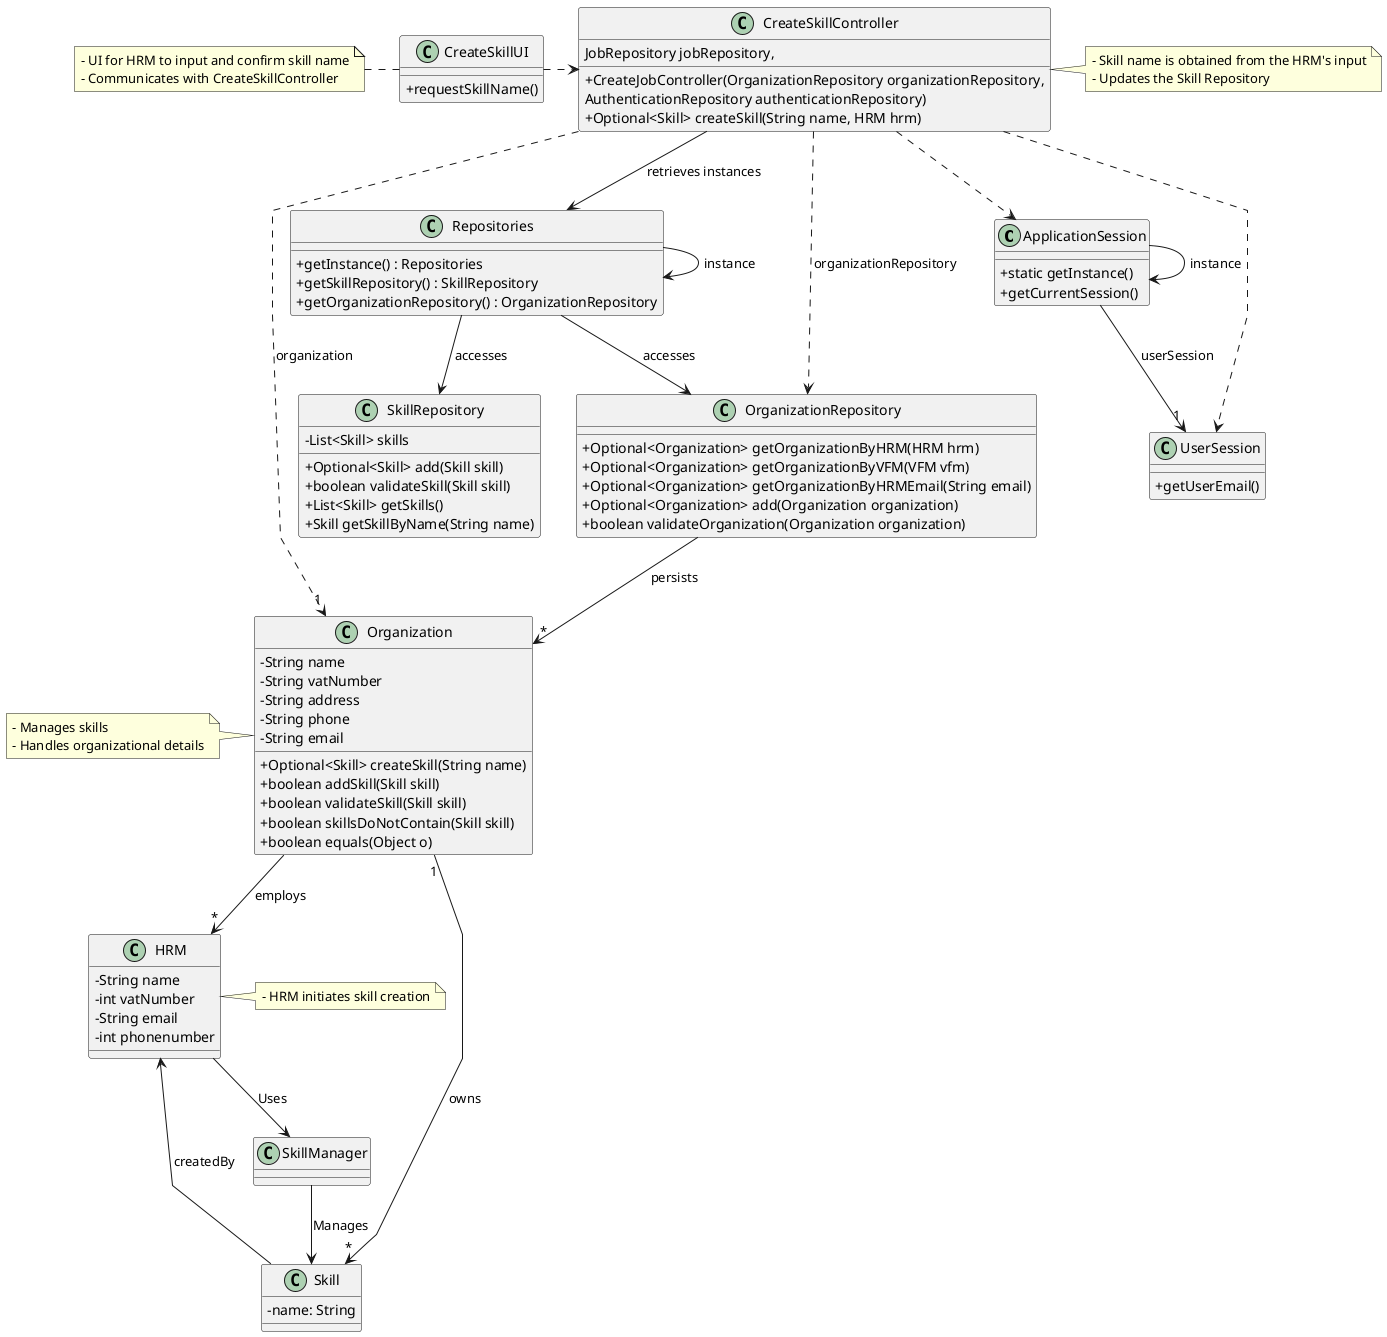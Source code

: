 @startuml
'skinparam monochrome true
skinparam packageStyle rectangle
skinparam shadowing false
skinparam linetype polyline
'skinparam linetype orto

skinparam classAttributeIconSize 0

'left to right direction

class ApplicationSession
{
    + static getInstance()
    + getCurrentSession()
}

class UserSession
{
    + getUserEmail()
}

class Skill {
    - name: String
}

class SkillRepository {
  - List<Skill> skills
  + Optional<Skill> add(Skill skill)
  + boolean validateSkill(Skill skill)
  + List<Skill> getSkills()
  + Skill getSkillByName(String name)
}

class Organization {
  - String name
  - String vatNumber
  - String address
  - String phone
  - String email
  + Optional<Skill> createSkill(String name)
  + boolean addSkill(Skill skill)
  + boolean validateSkill(Skill skill)
  + boolean skillsDoNotContain(Skill skill)
  + boolean equals(Object o)
}

class OrganizationRepository {
  + Optional<Organization> getOrganizationByHRM(HRM hrm)
  + Optional<Organization> getOrganizationByVFM(VFM vfm)
  + Optional<Organization> getOrganizationByHRMEmail(String email)
  + Optional<Organization> add(Organization organization)
  + boolean validateOrganization(Organization organization)
}

class Repositories {
  + getInstance() : Repositories
  + getSkillRepository() : SkillRepository
  + getOrganizationRepository() : OrganizationRepository
}

class CreateSkillController {
  + CreateJobController(OrganizationRepository organizationRepository,
                                   JobRepository jobRepository,
                                   AuthenticationRepository authenticationRepository)
  + Optional<Skill> createSkill(String name, HRM hrm)
}

class CreateSkillUI {
  + requestSkillName()
}

class HRM {
   - String name
   - int vatNumber
   - String email
   - int phonenumber
}

SkillManager --> Skill: Manages
HRM --> SkillManager: Uses

note right of CreateSkillController
  - Skill name is obtained from the HRM's input
  - Updates the Skill Repository
end note

note right of HRM
  - HRM initiates skill creation
end note

note left of CreateSkillUI
  - UI for HRM to input and confirm skill name
  - Communicates with CreateSkillController
end note

note left of Organization
  - Manages skills
  - Handles organizational details
end note

Repositories -> Repositories : instance
ApplicationSession -> ApplicationSession : instance

CreateSkillUI .> CreateSkillController

CreateSkillController -down-> Repositories : retrieves instances

Repositories -down-> SkillRepository : accesses
Repositories -down-> OrganizationRepository : accesses

CreateSkillController ..> OrganizationRepository : organizationRepository

OrganizationRepository --> "*" Organization : persists
ApplicationSession --> "1" UserSession : userSession

CreateSkillController ..> "1" Organization : organization
CreateSkillController ..> ApplicationSession
CreateSkillController ..> UserSession
Organization "1" --> "*" Skill : owns
Skill --> HRM : createdBy

Organization --> "*" HRM : employs

@enduml